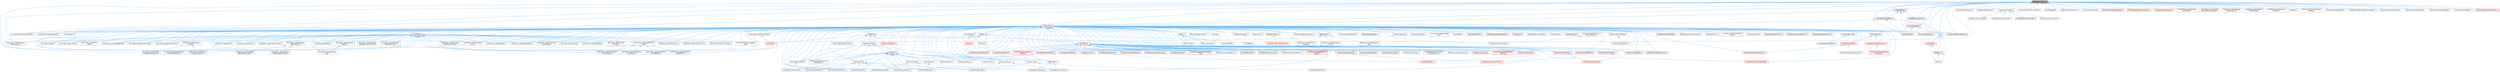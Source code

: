 digraph "IDelegateInstance.h"
{
 // INTERACTIVE_SVG=YES
 // LATEX_PDF_SIZE
  bgcolor="transparent";
  edge [fontname=Helvetica,fontsize=10,labelfontname=Helvetica,labelfontsize=10];
  node [fontname=Helvetica,fontsize=10,shape=box,height=0.2,width=0.4];
  Node1 [id="Node000001",label="IDelegateInstance.h",height=0.2,width=0.4,color="gray40", fillcolor="grey60", style="filled", fontcolor="black",tooltip=" "];
  Node1 -> Node2 [id="edge1_Node000001_Node000002",dir="back",color="steelblue1",style="solid",tooltip=" "];
  Node2 [id="Node000002",label="AbilityAsync_WaitGameplay\lEffectApplied.h",height=0.2,width=0.4,color="grey40", fillcolor="white", style="filled",URL="$dd/d1a/AbilityAsync__WaitGameplayEffectApplied_8h.html",tooltip=" "];
  Node1 -> Node3 [id="edge2_Node000001_Node000003",dir="back",color="steelblue1",style="solid",tooltip=" "];
  Node3 [id="Node000003",label="AbilityTask_ApplyRootMotion\lMoveToActorForce.h",height=0.2,width=0.4,color="grey40", fillcolor="white", style="filled",URL="$d5/de3/AbilityTask__ApplyRootMotionMoveToActorForce_8h.html",tooltip=" "];
  Node1 -> Node4 [id="edge3_Node000001_Node000004",dir="back",color="steelblue1",style="solid",tooltip=" "];
  Node4 [id="Node000004",label="AnimSequenceHelpers.h",height=0.2,width=0.4,color="grey40", fillcolor="white", style="filled",URL="$dd/d12/AnimSequenceHelpers_8h.html",tooltip=" "];
  Node1 -> Node5 [id="edge4_Node000001_Node000005",dir="back",color="steelblue1",style="solid",tooltip=" "];
  Node5 [id="Node000005",label="AnimationEditorViewportClient.h",height=0.2,width=0.4,color="grey40", fillcolor="white", style="filled",URL="$d1/d45/AnimationEditorViewportClient_8h.html",tooltip=" "];
  Node1 -> Node6 [id="edge5_Node000001_Node000006",dir="back",color="steelblue1",style="solid",tooltip=" "];
  Node6 [id="Node000006",label="AudioMeter.h",height=0.2,width=0.4,color="grey40", fillcolor="white", style="filled",URL="$de/db0/AudioMeter_8h.html",tooltip=" "];
  Node1 -> Node7 [id="edge6_Node000001_Node000007",dir="back",color="steelblue1",style="solid",tooltip=" "];
  Node7 [id="Node000007",label="BackgroundableTicker.h",height=0.2,width=0.4,color="grey40", fillcolor="white", style="filled",URL="$d6/d37/BackgroundableTicker_8h.html",tooltip=" "];
  Node1 -> Node8 [id="edge7_Node000001_Node000008",dir="back",color="steelblue1",style="solid",tooltip=" "];
  Node8 [id="Node000008",label="BlueprintNamespaceRegistry.h",height=0.2,width=0.4,color="grey40", fillcolor="white", style="filled",URL="$dc/dc7/BlueprintNamespaceRegistry_8h.html",tooltip=" "];
  Node1 -> Node9 [id="edge8_Node000001_Node000009",dir="back",color="steelblue1",style="solid",tooltip=" "];
  Node9 [id="Node000009",label="ChannelCurveModel.h",height=0.2,width=0.4,color="grey40", fillcolor="white", style="filled",URL="$de/dfa/ChannelCurveModel_8h.html",tooltip=" "];
  Node9 -> Node10 [id="edge9_Node000009_Node000010",dir="back",color="steelblue1",style="solid",tooltip=" "];
  Node10 [id="Node000010",label="BezierChannelCurveModel.h",height=0.2,width=0.4,color="red", fillcolor="#FFF0F0", style="filled",URL="$d3/d63/BezierChannelCurveModel_8h.html",tooltip=" "];
  Node9 -> Node14 [id="edge10_Node000009_Node000014",dir="back",color="steelblue1",style="solid",tooltip=" "];
  Node14 [id="Node000014",label="BoolChannelCurveModel.h",height=0.2,width=0.4,color="grey40", fillcolor="white", style="filled",URL="$d0/d51/BoolChannelCurveModel_8h.html",tooltip=" "];
  Node9 -> Node15 [id="edge11_Node000009_Node000015",dir="back",color="steelblue1",style="solid",tooltip=" "];
  Node15 [id="Node000015",label="ByteChannelCurveModel.h",height=0.2,width=0.4,color="grey40", fillcolor="white", style="filled",URL="$d8/d3d/ByteChannelCurveModel_8h.html",tooltip=" "];
  Node9 -> Node16 [id="edge12_Node000009_Node000016",dir="back",color="steelblue1",style="solid",tooltip=" "];
  Node16 [id="Node000016",label="IntegerChannelCurveModel.h",height=0.2,width=0.4,color="grey40", fillcolor="white", style="filled",URL="$df/d26/IntegerChannelCurveModel_8h.html",tooltip=" "];
  Node1 -> Node17 [id="edge13_Node000001_Node000017",dir="back",color="steelblue1",style="solid",tooltip=" "];
  Node17 [id="Node000017",label="ChartCreation.h",height=0.2,width=0.4,color="grey40", fillcolor="white", style="filled",URL="$de/d9d/ChartCreation_8h.html",tooltip=" "];
  Node1 -> Node18 [id="edge14_Node000001_Node000018",dir="back",color="steelblue1",style="solid",tooltip=" "];
  Node18 [id="Node000018",label="ConstraintChannelCurveModel.h",height=0.2,width=0.4,color="grey40", fillcolor="white", style="filled",URL="$d9/d5f/ConstraintChannelCurveModel_8h.html",tooltip=" "];
  Node1 -> Node19 [id="edge15_Node000001_Node000019",dir="back",color="steelblue1",style="solid",tooltip=" "];
  Node19 [id="Node000019",label="Core.h",height=0.2,width=0.4,color="grey40", fillcolor="white", style="filled",URL="$d6/dd7/Core_8h.html",tooltip=" "];
  Node19 -> Node20 [id="edge16_Node000019_Node000020",dir="back",color="steelblue1",style="solid",tooltip=" "];
  Node20 [id="Node000020",label="CoreUObject.h",height=0.2,width=0.4,color="red", fillcolor="#FFF0F0", style="filled",URL="$d0/ded/CoreUObject_8h.html",tooltip=" "];
  Node20 -> Node21 [id="edge17_Node000020_Node000021",dir="back",color="steelblue1",style="solid",tooltip=" "];
  Node21 [id="Node000021",label="Engine.h",height=0.2,width=0.4,color="grey40", fillcolor="white", style="filled",URL="$d1/d34/Public_2Engine_8h.html",tooltip=" "];
  Node20 -> Node23 [id="edge18_Node000020_Node000023",dir="back",color="steelblue1",style="solid",tooltip=" "];
  Node23 [id="Node000023",label="SlateBasics.h",height=0.2,width=0.4,color="red", fillcolor="#FFF0F0", style="filled",URL="$da/d2f/SlateBasics_8h.html",tooltip=" "];
  Node23 -> Node21 [id="edge19_Node000023_Node000021",dir="back",color="steelblue1",style="solid",tooltip=" "];
  Node19 -> Node21 [id="edge20_Node000019_Node000021",dir="back",color="steelblue1",style="solid",tooltip=" "];
  Node19 -> Node23 [id="edge21_Node000019_Node000023",dir="back",color="steelblue1",style="solid",tooltip=" "];
  Node1 -> Node28 [id="edge22_Node000001_Node000028",dir="back",color="steelblue1",style="solid",tooltip=" "];
  Node28 [id="Node000028",label="CoreMinimal.h",height=0.2,width=0.4,color="red", fillcolor="#FFF0F0", style="filled",URL="$d7/d67/CoreMinimal_8h.html",tooltip=" "];
  Node28 -> Node29 [id="edge23_Node000028_Node000029",dir="back",color="steelblue1",style="solid",tooltip=" "];
  Node29 [id="Node000029",label="AIAsyncTaskBlueprintProxy.h",height=0.2,width=0.4,color="grey40", fillcolor="white", style="filled",URL="$db/d07/AIAsyncTaskBlueprintProxy_8h.html",tooltip=" "];
  Node28 -> Node30 [id="edge24_Node000028_Node000030",dir="back",color="steelblue1",style="solid",tooltip=" "];
  Node30 [id="Node000030",label="AIBlueprintHelperLibrary.h",height=0.2,width=0.4,color="grey40", fillcolor="white", style="filled",URL="$dc/d00/AIBlueprintHelperLibrary_8h.html",tooltip=" "];
  Node28 -> Node31 [id="edge25_Node000028_Node000031",dir="back",color="steelblue1",style="solid",tooltip=" "];
  Node31 [id="Node000031",label="AIConfig.h",height=0.2,width=0.4,color="grey40", fillcolor="white", style="filled",URL="$da/da3/AIConfig_8h.html",tooltip=" "];
  Node28 -> Node32 [id="edge26_Node000028_Node000032",dir="back",color="steelblue1",style="solid",tooltip=" "];
  Node32 [id="Node000032",label="AIController.h",height=0.2,width=0.4,color="red", fillcolor="#FFF0F0", style="filled",URL="$d7/dd8/AIController_8h.html",tooltip=" "];
  Node28 -> Node35 [id="edge27_Node000028_Node000035",dir="back",color="steelblue1",style="solid",tooltip=" "];
  Node35 [id="Node000035",label="AIDataProvider.h",height=0.2,width=0.4,color="red", fillcolor="#FFF0F0", style="filled",URL="$dd/d5b/AIDataProvider_8h.html",tooltip=" "];
  Node35 -> Node36 [id="edge28_Node000035_Node000036",dir="back",color="steelblue1",style="solid",tooltip=" "];
  Node36 [id="Node000036",label="AIDataProvider_QueryParams.h",height=0.2,width=0.4,color="red", fillcolor="#FFF0F0", style="filled",URL="$d3/dd9/AIDataProvider__QueryParams_8h.html",tooltip=" "];
  Node28 -> Node36 [id="edge29_Node000028_Node000036",dir="back",color="steelblue1",style="solid",tooltip=" "];
  Node28 -> Node46 [id="edge30_Node000028_Node000046",dir="back",color="steelblue1",style="solid",tooltip=" "];
  Node46 [id="Node000046",label="AIHotSpotManager.h",height=0.2,width=0.4,color="grey40", fillcolor="white", style="filled",URL="$da/d1d/AIHotSpotManager_8h.html",tooltip=" "];
  Node28 -> Node47 [id="edge31_Node000028_Node000047",dir="back",color="steelblue1",style="solid",tooltip=" "];
  Node47 [id="Node000047",label="AIModule.h",height=0.2,width=0.4,color="grey40", fillcolor="white", style="filled",URL="$d9/df1/AIModule_8h.html",tooltip=" "];
  Node28 -> Node48 [id="edge32_Node000028_Node000048",dir="back",color="steelblue1",style="solid",tooltip=" "];
  Node48 [id="Node000048",label="AIPerceptionComponent.h",height=0.2,width=0.4,color="grey40", fillcolor="white", style="filled",URL="$d6/d0a/AIPerceptionComponent_8h.html",tooltip=" "];
  Node28 -> Node49 [id="edge33_Node000028_Node000049",dir="back",color="steelblue1",style="solid",tooltip=" "];
  Node49 [id="Node000049",label="AIPerceptionListenerInterface.h",height=0.2,width=0.4,color="grey40", fillcolor="white", style="filled",URL="$d4/dd7/AIPerceptionListenerInterface_8h.html",tooltip=" "];
  Node49 -> Node32 [id="edge34_Node000049_Node000032",dir="back",color="steelblue1",style="solid",tooltip=" "];
  Node28 -> Node50 [id="edge35_Node000028_Node000050",dir="back",color="steelblue1",style="solid",tooltip=" "];
  Node50 [id="Node000050",label="AIPerceptionStimuliSource\lComponent.h",height=0.2,width=0.4,color="grey40", fillcolor="white", style="filled",URL="$df/da3/AIPerceptionStimuliSourceComponent_8h.html",tooltip=" "];
  Node28 -> Node51 [id="edge36_Node000028_Node000051",dir="back",color="steelblue1",style="solid",tooltip=" "];
  Node51 [id="Node000051",label="AIPerceptionSystem.h",height=0.2,width=0.4,color="grey40", fillcolor="white", style="filled",URL="$d0/d08/AIPerceptionSystem_8h.html",tooltip=" "];
  Node51 -> Node48 [id="edge37_Node000051_Node000048",dir="back",color="steelblue1",style="solid",tooltip=" "];
  Node28 -> Node52 [id="edge38_Node000028_Node000052",dir="back",color="steelblue1",style="solid",tooltip=" "];
  Node52 [id="Node000052",label="AIPerceptionTypes.h",height=0.2,width=0.4,color="grey40", fillcolor="white", style="filled",URL="$de/d00/AIPerceptionTypes_8h.html",tooltip=" "];
  Node52 -> Node48 [id="edge39_Node000052_Node000048",dir="back",color="steelblue1",style="solid",tooltip=" "];
  Node52 -> Node51 [id="edge40_Node000052_Node000051",dir="back",color="steelblue1",style="solid",tooltip=" "];
  Node52 -> Node53 [id="edge41_Node000052_Node000053",dir="back",color="steelblue1",style="solid",tooltip=" "];
  Node53 [id="Node000053",label="AISense.h",height=0.2,width=0.4,color="red", fillcolor="#FFF0F0", style="filled",URL="$d3/dbd/AISense_8h.html",tooltip=" "];
  Node53 -> Node48 [id="edge42_Node000053_Node000048",dir="back",color="steelblue1",style="solid",tooltip=" "];
  Node53 -> Node50 [id="edge43_Node000053_Node000050",dir="back",color="steelblue1",style="solid",tooltip=" "];
  Node53 -> Node51 [id="edge44_Node000053_Node000051",dir="back",color="steelblue1",style="solid",tooltip=" "];
  Node53 -> Node54 [id="edge45_Node000053_Node000054",dir="back",color="steelblue1",style="solid",tooltip=" "];
  Node54 [id="Node000054",label="AISenseConfig.h",height=0.2,width=0.4,color="grey40", fillcolor="white", style="filled",URL="$d4/d73/AISenseConfig_8h.html",tooltip=" "];
  Node54 -> Node55 [id="edge46_Node000054_Node000055",dir="back",color="steelblue1",style="solid",tooltip=" "];
  Node55 [id="Node000055",label="AISenseConfig_Blueprint.h",height=0.2,width=0.4,color="grey40", fillcolor="white", style="filled",URL="$d7/ddf/AISenseConfig__Blueprint_8h.html",tooltip=" "];
  Node54 -> Node56 [id="edge47_Node000054_Node000056",dir="back",color="steelblue1",style="solid",tooltip=" "];
  Node56 [id="Node000056",label="AISenseConfig_Damage.h",height=0.2,width=0.4,color="grey40", fillcolor="white", style="filled",URL="$d4/d13/AISenseConfig__Damage_8h.html",tooltip=" "];
  Node54 -> Node57 [id="edge48_Node000054_Node000057",dir="back",color="steelblue1",style="solid",tooltip=" "];
  Node57 [id="Node000057",label="AISenseConfig_Hearing.h",height=0.2,width=0.4,color="grey40", fillcolor="white", style="filled",URL="$df/d81/AISenseConfig__Hearing_8h.html",tooltip=" "];
  Node54 -> Node58 [id="edge49_Node000054_Node000058",dir="back",color="steelblue1",style="solid",tooltip=" "];
  Node58 [id="Node000058",label="AISenseConfig_Prediction.h",height=0.2,width=0.4,color="grey40", fillcolor="white", style="filled",URL="$d2/d6e/AISenseConfig__Prediction_8h.html",tooltip=" "];
  Node54 -> Node59 [id="edge50_Node000054_Node000059",dir="back",color="steelblue1",style="solid",tooltip=" "];
  Node59 [id="Node000059",label="AISenseConfig_Sight.h",height=0.2,width=0.4,color="grey40", fillcolor="white", style="filled",URL="$d7/d17/AISenseConfig__Sight_8h.html",tooltip=" "];
  Node54 -> Node60 [id="edge51_Node000054_Node000060",dir="back",color="steelblue1",style="solid",tooltip=" "];
  Node60 [id="Node000060",label="AISenseConfig_Team.h",height=0.2,width=0.4,color="grey40", fillcolor="white", style="filled",URL="$dc/daf/AISenseConfig__Team_8h.html",tooltip=" "];
  Node54 -> Node61 [id="edge52_Node000054_Node000061",dir="back",color="steelblue1",style="solid",tooltip=" "];
  Node61 [id="Node000061",label="AISenseConfig_Touch.h",height=0.2,width=0.4,color="grey40", fillcolor="white", style="filled",URL="$df/d3a/AISenseConfig__Touch_8h.html",tooltip=" "];
  Node53 -> Node55 [id="edge53_Node000053_Node000055",dir="back",color="steelblue1",style="solid",tooltip=" "];
  Node53 -> Node56 [id="edge54_Node000053_Node000056",dir="back",color="steelblue1",style="solid",tooltip=" "];
  Node53 -> Node57 [id="edge55_Node000053_Node000057",dir="back",color="steelblue1",style="solid",tooltip=" "];
  Node53 -> Node58 [id="edge56_Node000053_Node000058",dir="back",color="steelblue1",style="solid",tooltip=" "];
  Node53 -> Node59 [id="edge57_Node000053_Node000059",dir="back",color="steelblue1",style="solid",tooltip=" "];
  Node53 -> Node60 [id="edge58_Node000053_Node000060",dir="back",color="steelblue1",style="solid",tooltip=" "];
  Node53 -> Node61 [id="edge59_Node000053_Node000061",dir="back",color="steelblue1",style="solid",tooltip=" "];
  Node53 -> Node62 [id="edge60_Node000053_Node000062",dir="back",color="steelblue1",style="solid",tooltip=" "];
  Node62 [id="Node000062",label="AISense_Blueprint.h",height=0.2,width=0.4,color="grey40", fillcolor="white", style="filled",URL="$d6/d30/AISense__Blueprint_8h.html",tooltip=" "];
  Node53 -> Node63 [id="edge61_Node000053_Node000063",dir="back",color="steelblue1",style="solid",tooltip=" "];
  Node63 [id="Node000063",label="AISense_Damage.h",height=0.2,width=0.4,color="grey40", fillcolor="white", style="filled",URL="$dd/d37/AISense__Damage_8h.html",tooltip=" "];
  Node63 -> Node56 [id="edge62_Node000063_Node000056",dir="back",color="steelblue1",style="solid",tooltip=" "];
  Node63 -> Node64 [id="edge63_Node000063_Node000064",dir="back",color="steelblue1",style="solid",tooltip=" "];
  Node64 [id="Node000064",label="AISenseEvent_Damage.h",height=0.2,width=0.4,color="grey40", fillcolor="white", style="filled",URL="$db/d23/AISenseEvent__Damage_8h.html",tooltip=" "];
  Node53 -> Node65 [id="edge64_Node000053_Node000065",dir="back",color="steelblue1",style="solid",tooltip=" "];
  Node65 [id="Node000065",label="AISense_Hearing.h",height=0.2,width=0.4,color="grey40", fillcolor="white", style="filled",URL="$dc/d03/AISense__Hearing_8h.html",tooltip=" "];
  Node65 -> Node57 [id="edge65_Node000065_Node000057",dir="back",color="steelblue1",style="solid",tooltip=" "];
  Node65 -> Node66 [id="edge66_Node000065_Node000066",dir="back",color="steelblue1",style="solid",tooltip=" "];
  Node66 [id="Node000066",label="AISenseEvent_Hearing.h",height=0.2,width=0.4,color="grey40", fillcolor="white", style="filled",URL="$df/d3a/AISenseEvent__Hearing_8h.html",tooltip=" "];
  Node53 -> Node67 [id="edge67_Node000053_Node000067",dir="back",color="steelblue1",style="solid",tooltip=" "];
  Node67 [id="Node000067",label="AISense_Prediction.h",height=0.2,width=0.4,color="grey40", fillcolor="white", style="filled",URL="$d4/de0/AISense__Prediction_8h.html",tooltip=" "];
  Node53 -> Node68 [id="edge68_Node000053_Node000068",dir="back",color="steelblue1",style="solid",tooltip=" "];
  Node68 [id="Node000068",label="AISense_Sight.h",height=0.2,width=0.4,color="grey40", fillcolor="white", style="filled",URL="$d7/d6f/AISense__Sight_8h.html",tooltip=" "];
  Node68 -> Node59 [id="edge69_Node000068_Node000059",dir="back",color="steelblue1",style="solid",tooltip=" "];
  Node68 -> Node69 [id="edge70_Node000068_Node000069",dir="back",color="steelblue1",style="solid",tooltip=" "];
  Node69 [id="Node000069",label="AISightTargetInterface.h",height=0.2,width=0.4,color="grey40", fillcolor="white", style="filled",URL="$d0/dd7/AISightTargetInterface_8h.html",tooltip=" "];
  Node53 -> Node70 [id="edge71_Node000053_Node000070",dir="back",color="steelblue1",style="solid",tooltip=" "];
  Node70 [id="Node000070",label="AISense_Team.h",height=0.2,width=0.4,color="grey40", fillcolor="white", style="filled",URL="$d7/d7a/AISense__Team_8h.html",tooltip=" "];
  Node70 -> Node60 [id="edge72_Node000070_Node000060",dir="back",color="steelblue1",style="solid",tooltip=" "];
  Node53 -> Node71 [id="edge73_Node000053_Node000071",dir="back",color="steelblue1",style="solid",tooltip=" "];
  Node71 [id="Node000071",label="AISense_Touch.h",height=0.2,width=0.4,color="grey40", fillcolor="white", style="filled",URL="$d6/db4/AISense__Touch_8h.html",tooltip=" "];
  Node52 -> Node54 [id="edge74_Node000052_Node000054",dir="back",color="steelblue1",style="solid",tooltip=" "];
  Node52 -> Node57 [id="edge75_Node000052_Node000057",dir="back",color="steelblue1",style="solid",tooltip=" "];
  Node52 -> Node59 [id="edge76_Node000052_Node000059",dir="back",color="steelblue1",style="solid",tooltip=" "];
  Node52 -> Node72 [id="edge77_Node000052_Node000072",dir="back",color="steelblue1",style="solid",tooltip=" "];
  Node72 [id="Node000072",label="AISenseEvent.h",height=0.2,width=0.4,color="grey40", fillcolor="white", style="filled",URL="$de/d44/AISenseEvent_8h.html",tooltip=" "];
  Node72 -> Node64 [id="edge78_Node000072_Node000064",dir="back",color="steelblue1",style="solid",tooltip=" "];
  Node72 -> Node66 [id="edge79_Node000072_Node000066",dir="back",color="steelblue1",style="solid",tooltip=" "];
  Node28 -> Node73 [id="edge80_Node000028_Node000073",dir="back",color="steelblue1",style="solid",tooltip=" "];
  Node73 [id="Node000073",label="AIResourceInterface.h",height=0.2,width=0.4,color="red", fillcolor="#FFF0F0", style="filled",URL="$dd/d0d/AIResourceInterface_8h.html",tooltip=" "];
  Node28 -> Node130 [id="edge81_Node000028_Node000130",dir="back",color="steelblue1",style="solid",tooltip=" "];
  Node130 [id="Node000130",label="AIResources.h",height=0.2,width=0.4,color="grey40", fillcolor="white", style="filled",URL="$d9/db0/AIResources_8h.html",tooltip=" "];
  Node28 -> Node53 [id="edge82_Node000028_Node000053",dir="back",color="steelblue1",style="solid",tooltip=" "];
  Node28 -> Node54 [id="edge83_Node000028_Node000054",dir="back",color="steelblue1",style="solid",tooltip=" "];
  Node28 -> Node55 [id="edge84_Node000028_Node000055",dir="back",color="steelblue1",style="solid",tooltip=" "];
  Node28 -> Node56 [id="edge85_Node000028_Node000056",dir="back",color="steelblue1",style="solid",tooltip=" "];
  Node28 -> Node57 [id="edge86_Node000028_Node000057",dir="back",color="steelblue1",style="solid",tooltip=" "];
  Node28 -> Node58 [id="edge87_Node000028_Node000058",dir="back",color="steelblue1",style="solid",tooltip=" "];
  Node28 -> Node59 [id="edge88_Node000028_Node000059",dir="back",color="steelblue1",style="solid",tooltip=" "];
  Node28 -> Node60 [id="edge89_Node000028_Node000060",dir="back",color="steelblue1",style="solid",tooltip=" "];
  Node28 -> Node61 [id="edge90_Node000028_Node000061",dir="back",color="steelblue1",style="solid",tooltip=" "];
  Node28 -> Node72 [id="edge91_Node000028_Node000072",dir="back",color="steelblue1",style="solid",tooltip=" "];
  Node28 -> Node64 [id="edge92_Node000028_Node000064",dir="back",color="steelblue1",style="solid",tooltip=" "];
  Node28 -> Node66 [id="edge93_Node000028_Node000066",dir="back",color="steelblue1",style="solid",tooltip=" "];
  Node28 -> Node62 [id="edge94_Node000028_Node000062",dir="back",color="steelblue1",style="solid",tooltip=" "];
  Node28 -> Node63 [id="edge95_Node000028_Node000063",dir="back",color="steelblue1",style="solid",tooltip=" "];
  Node28 -> Node65 [id="edge96_Node000028_Node000065",dir="back",color="steelblue1",style="solid",tooltip=" "];
  Node28 -> Node67 [id="edge97_Node000028_Node000067",dir="back",color="steelblue1",style="solid",tooltip=" "];
  Node28 -> Node68 [id="edge98_Node000028_Node000068",dir="back",color="steelblue1",style="solid",tooltip=" "];
  Node28 -> Node70 [id="edge99_Node000028_Node000070",dir="back",color="steelblue1",style="solid",tooltip=" "];
  Node28 -> Node71 [id="edge100_Node000028_Node000071",dir="back",color="steelblue1",style="solid",tooltip=" "];
  Node28 -> Node69 [id="edge101_Node000028_Node000069",dir="back",color="steelblue1",style="solid",tooltip=" "];
  Node28 -> Node131 [id="edge102_Node000028_Node000131",dir="back",color="steelblue1",style="solid",tooltip=" "];
  Node131 [id="Node000131",label="AISystem.h",height=0.2,width=0.4,color="red", fillcolor="#FFF0F0", style="filled",URL="$d0/d71/AISystem_8h.html",tooltip=" "];
  Node28 -> Node136 [id="edge103_Node000028_Node000136",dir="back",color="steelblue1",style="solid",tooltip=" "];
  Node136 [id="Node000136",label="AISystemBase.h",height=0.2,width=0.4,color="grey40", fillcolor="white", style="filled",URL="$d5/d44/AISystemBase_8h.html",tooltip=" "];
  Node136 -> Node47 [id="edge104_Node000136_Node000047",dir="back",color="steelblue1",style="solid",tooltip=" "];
  Node136 -> Node131 [id="edge105_Node000136_Node000131",dir="back",color="steelblue1",style="solid",tooltip=" "];
  Node28 -> Node137 [id="edge106_Node000028_Node000137",dir="back",color="steelblue1",style="solid",tooltip=" "];
  Node137 [id="Node000137",label="AITask.h",height=0.2,width=0.4,color="red", fillcolor="#FFF0F0", style="filled",URL="$d6/de2/AITask_8h.html",tooltip=" "];
  Node137 -> Node138 [id="edge107_Node000137_Node000138",dir="back",color="steelblue1",style="solid",tooltip=" "];
  Node138 [id="Node000138",label="AITask_LockLogic.h",height=0.2,width=0.4,color="grey40", fillcolor="white", style="filled",URL="$d8/d28/AITask__LockLogic_8h.html",tooltip=" "];
  Node137 -> Node127 [id="edge108_Node000137_Node000127",dir="back",color="steelblue1",style="solid",tooltip=" "];
  Node127 [id="Node000127",label="AITask_MoveTo.h",height=0.2,width=0.4,color="grey40", fillcolor="white", style="filled",URL="$d4/dc4/AITask__MoveTo_8h.html",tooltip=" "];
  Node137 -> Node139 [id="edge109_Node000137_Node000139",dir="back",color="steelblue1",style="solid",tooltip=" "];
  Node139 [id="Node000139",label="AITask_RunEQS.h",height=0.2,width=0.4,color="grey40", fillcolor="white", style="filled",URL="$d9/d9f/AITask__RunEQS_8h.html",tooltip=" "];
  Node28 -> Node138 [id="edge110_Node000028_Node000138",dir="back",color="steelblue1",style="solid",tooltip=" "];
  Node28 -> Node127 [id="edge111_Node000028_Node000127",dir="back",color="steelblue1",style="solid",tooltip=" "];
  Node28 -> Node139 [id="edge112_Node000028_Node000139",dir="back",color="steelblue1",style="solid",tooltip=" "];
  Node28 -> Node140 [id="edge113_Node000028_Node000140",dir="back",color="steelblue1",style="solid",tooltip=" "];
  Node140 [id="Node000140",label="AITypes.h",height=0.2,width=0.4,color="red", fillcolor="#FFF0F0", style="filled",URL="$dd/d64/AITypes_8h.html",tooltip=" "];
  Node140 -> Node29 [id="edge114_Node000140_Node000029",dir="back",color="steelblue1",style="solid",tooltip=" "];
  Node140 -> Node32 [id="edge115_Node000140_Node000032",dir="back",color="steelblue1",style="solid",tooltip=" "];
  Node140 -> Node52 [id="edge116_Node000140_Node000052",dir="back",color="steelblue1",style="solid",tooltip=" "];
  Node140 -> Node73 [id="edge117_Node000140_Node000073",dir="back",color="steelblue1",style="solid",tooltip=" "];
  Node140 -> Node127 [id="edge118_Node000140_Node000127",dir="back",color="steelblue1",style="solid",tooltip=" "];
  Node28 -> Node145 [id="edge119_Node000028_Node000145",dir="back",color="steelblue1",style="solid",tooltip=" "];
  Node145 [id="Node000145",label="AbilityAsync.h",height=0.2,width=0.4,color="red", fillcolor="#FFF0F0", style="filled",URL="$d8/dce/AbilityAsync_8h.html",tooltip=" "];
  Node145 -> Node146 [id="edge120_Node000145_Node000146",dir="back",color="steelblue1",style="solid",tooltip=" "];
  Node146 [id="Node000146",label="AbilityAsync_WaitAttribute\lChanged.h",height=0.2,width=0.4,color="grey40", fillcolor="white", style="filled",URL="$d8/d81/AbilityAsync__WaitAttributeChanged_8h.html",tooltip=" "];
  Node145 -> Node2 [id="edge121_Node000145_Node000002",dir="back",color="steelblue1",style="solid",tooltip=" "];
  Node145 -> Node147 [id="edge122_Node000145_Node000147",dir="back",color="steelblue1",style="solid",tooltip=" "];
  Node147 [id="Node000147",label="AbilityAsync_WaitGameplay\lEvent.h",height=0.2,width=0.4,color="grey40", fillcolor="white", style="filled",URL="$d4/d2d/AbilityAsync__WaitGameplayEvent_8h.html",tooltip=" "];
  Node145 -> Node148 [id="edge123_Node000145_Node000148",dir="back",color="steelblue1",style="solid",tooltip=" "];
  Node148 [id="Node000148",label="AbilityAsync_WaitGameplay\lTag.h",height=0.2,width=0.4,color="grey40", fillcolor="white", style="filled",URL="$d8/dc5/AbilityAsync__WaitGameplayTag_8h.html",tooltip=" "];
  Node28 -> Node146 [id="edge124_Node000028_Node000146",dir="back",color="steelblue1",style="solid",tooltip=" "];
  Node28 -> Node2 [id="edge125_Node000028_Node000002",dir="back",color="steelblue1",style="solid",tooltip=" "];
  Node28 -> Node147 [id="edge126_Node000028_Node000147",dir="back",color="steelblue1",style="solid",tooltip=" "];
  Node28 -> Node148 [id="edge127_Node000028_Node000148",dir="back",color="steelblue1",style="solid",tooltip=" "];
  Node28 -> Node151 [id="edge128_Node000028_Node000151",dir="back",color="steelblue1",style="solid",tooltip=" "];
  Node151 [id="Node000151",label="AbilitySystemBlueprintLibrary.h",height=0.2,width=0.4,color="grey40", fillcolor="white", style="filled",URL="$d5/dd6/AbilitySystemBlueprintLibrary_8h.html",tooltip=" "];
  Node28 -> Node152 [id="edge129_Node000028_Node000152",dir="back",color="steelblue1",style="solid",tooltip=" "];
  Node152 [id="Node000152",label="AbilitySystemComponent.h",height=0.2,width=0.4,color="grey40", fillcolor="white", style="filled",URL="$d0/da3/AbilitySystemComponent_8h.html",tooltip=" "];
  Node28 -> Node153 [id="edge130_Node000028_Node000153",dir="back",color="steelblue1",style="solid",tooltip=" "];
  Node153 [id="Node000153",label="AbilitySystemDebugHUD.h",height=0.2,width=0.4,color="grey40", fillcolor="white", style="filled",URL="$dc/d84/AbilitySystemDebugHUD_8h.html",tooltip=" "];
  Node28 -> Node154 [id="edge131_Node000028_Node000154",dir="back",color="steelblue1",style="solid",tooltip=" "];
  Node154 [id="Node000154",label="AbilitySystemGlobals.h",height=0.2,width=0.4,color="red", fillcolor="#FFF0F0", style="filled",URL="$dc/d82/AbilitySystemGlobals_8h.html",tooltip=" "];
  Node28 -> Node156 [id="edge132_Node000028_Node000156",dir="back",color="steelblue1",style="solid",tooltip=" "];
  Node156 [id="Node000156",label="AbilitySystemInterface.h",height=0.2,width=0.4,color="grey40", fillcolor="white", style="filled",URL="$d8/d76/AbilitySystemInterface_8h.html",tooltip=" "];
  Node156 -> Node157 [id="edge133_Node000156_Node000157",dir="back",color="steelblue1",style="solid",tooltip=" "];
  Node157 [id="Node000157",label="AbilitySystemTestPawn.h",height=0.2,width=0.4,color="grey40", fillcolor="white", style="filled",URL="$d9/d5f/AbilitySystemTestPawn_8h.html",tooltip=" "];
  Node28 -> Node158 [id="edge134_Node000028_Node000158",dir="back",color="steelblue1",style="solid",tooltip=" "];
  Node158 [id="Node000158",label="AbilitySystemLog.h",height=0.2,width=0.4,color="grey40", fillcolor="white", style="filled",URL="$d9/d0f/AbilitySystemLog_8h.html",tooltip=" "];
  Node28 -> Node159 [id="edge135_Node000028_Node000159",dir="back",color="steelblue1",style="solid",tooltip=" "];
  Node159 [id="Node000159",label="AbilitySystemReplication\lProxyInterface.h",height=0.2,width=0.4,color="grey40", fillcolor="white", style="filled",URL="$d9/d17/AbilitySystemReplicationProxyInterface_8h.html",tooltip=" "];
  Node159 -> Node152 [id="edge136_Node000159_Node000152",dir="back",color="steelblue1",style="solid",tooltip=" "];
  Node28 -> Node160 [id="edge137_Node000028_Node000160",dir="back",color="steelblue1",style="solid",tooltip=" "];
  Node160 [id="Node000160",label="AbilitySystemStats.h",height=0.2,width=0.4,color="grey40", fillcolor="white", style="filled",URL="$d2/d42/AbilitySystemStats_8h.html",tooltip=" "];
  Node28 -> Node161 [id="edge138_Node000028_Node000161",dir="back",color="steelblue1",style="solid",tooltip=" "];
  Node161 [id="Node000161",label="AbilitySystemTestAttribute\lSet.h",height=0.2,width=0.4,color="grey40", fillcolor="white", style="filled",URL="$df/d1f/AbilitySystemTestAttributeSet_8h.html",tooltip=" "];
  Node28 -> Node157 [id="edge139_Node000028_Node000157",dir="back",color="steelblue1",style="solid",tooltip=" "];
  Node28 -> Node162 [id="edge140_Node000028_Node000162",dir="back",color="steelblue1",style="solid",tooltip=" "];
  Node162 [id="Node000162",label="AbilityTask.h",height=0.2,width=0.4,color="red", fillcolor="#FFF0F0", style="filled",URL="$d2/d8e/AbilityTask_8h.html",tooltip=" "];
  Node162 -> Node163 [id="edge141_Node000162_Node000163",dir="back",color="steelblue1",style="solid",tooltip=" "];
  Node163 [id="Node000163",label="AbilityTask_ApplyRootMotion\lConstantForce.h",height=0.2,width=0.4,color="grey40", fillcolor="white", style="filled",URL="$d0/de8/AbilityTask__ApplyRootMotionConstantForce_8h.html",tooltip=" "];
  Node162 -> Node164 [id="edge142_Node000162_Node000164",dir="back",color="steelblue1",style="solid",tooltip=" "];
  Node164 [id="Node000164",label="AbilityTask_ApplyRootMotion\lJumpForce.h",height=0.2,width=0.4,color="grey40", fillcolor="white", style="filled",URL="$d7/db6/AbilityTask__ApplyRootMotionJumpForce_8h.html",tooltip=" "];
  Node162 -> Node3 [id="edge143_Node000162_Node000003",dir="back",color="steelblue1",style="solid",tooltip=" "];
  Node162 -> Node165 [id="edge144_Node000162_Node000165",dir="back",color="steelblue1",style="solid",tooltip=" "];
  Node165 [id="Node000165",label="AbilityTask_ApplyRootMotion\lMoveToForce.h",height=0.2,width=0.4,color="grey40", fillcolor="white", style="filled",URL="$d3/dc3/AbilityTask__ApplyRootMotionMoveToForce_8h.html",tooltip=" "];
  Node162 -> Node166 [id="edge145_Node000162_Node000166",dir="back",color="steelblue1",style="solid",tooltip=" "];
  Node166 [id="Node000166",label="AbilityTask_ApplyRootMotion\lRadialForce.h",height=0.2,width=0.4,color="grey40", fillcolor="white", style="filled",URL="$da/d06/AbilityTask__ApplyRootMotionRadialForce_8h.html",tooltip=" "];
  Node162 -> Node167 [id="edge146_Node000162_Node000167",dir="back",color="steelblue1",style="solid",tooltip=" "];
  Node167 [id="Node000167",label="AbilityTask_ApplyRootMotion\l_Base.h",height=0.2,width=0.4,color="grey40", fillcolor="white", style="filled",URL="$d8/d7d/AbilityTask__ApplyRootMotion__Base_8h.html",tooltip=" "];
  Node167 -> Node163 [id="edge147_Node000167_Node000163",dir="back",color="steelblue1",style="solid",tooltip=" "];
  Node167 -> Node164 [id="edge148_Node000167_Node000164",dir="back",color="steelblue1",style="solid",tooltip=" "];
  Node167 -> Node3 [id="edge149_Node000167_Node000003",dir="back",color="steelblue1",style="solid",tooltip=" "];
  Node167 -> Node165 [id="edge150_Node000167_Node000165",dir="back",color="steelblue1",style="solid",tooltip=" "];
  Node167 -> Node166 [id="edge151_Node000167_Node000166",dir="back",color="steelblue1",style="solid",tooltip=" "];
  Node162 -> Node168 [id="edge152_Node000162_Node000168",dir="back",color="steelblue1",style="solid",tooltip=" "];
  Node168 [id="Node000168",label="AbilityTask_MoveToLocation.h",height=0.2,width=0.4,color="grey40", fillcolor="white", style="filled",URL="$da/d8d/AbilityTask__MoveToLocation_8h.html",tooltip=" "];
  Node162 -> Node169 [id="edge153_Node000162_Node000169",dir="back",color="steelblue1",style="solid",tooltip=" "];
  Node169 [id="Node000169",label="AbilityTask_NetworkSyncPoint.h",height=0.2,width=0.4,color="grey40", fillcolor="white", style="filled",URL="$dc/d62/AbilityTask__NetworkSyncPoint_8h.html",tooltip=" "];
  Node162 -> Node170 [id="edge154_Node000162_Node000170",dir="back",color="steelblue1",style="solid",tooltip=" "];
  Node170 [id="Node000170",label="AbilityTask_PlayAnimAndWait.h",height=0.2,width=0.4,color="grey40", fillcolor="white", style="filled",URL="$d4/d50/AbilityTask__PlayAnimAndWait_8h.html",tooltip=" "];
  Node162 -> Node171 [id="edge155_Node000162_Node000171",dir="back",color="steelblue1",style="solid",tooltip=" "];
  Node171 [id="Node000171",label="AbilityTask_PlayMontageAnd\lWait.h",height=0.2,width=0.4,color="grey40", fillcolor="white", style="filled",URL="$de/d05/AbilityTask__PlayMontageAndWait_8h.html",tooltip=" "];
  Node162 -> Node172 [id="edge156_Node000162_Node000172",dir="back",color="steelblue1",style="solid",tooltip=" "];
  Node172 [id="Node000172",label="AbilityTask_Repeat.h",height=0.2,width=0.4,color="grey40", fillcolor="white", style="filled",URL="$da/d7d/AbilityTask__Repeat_8h.html",tooltip=" "];
  Node162 -> Node173 [id="edge157_Node000162_Node000173",dir="back",color="steelblue1",style="solid",tooltip=" "];
  Node173 [id="Node000173",label="AbilityTask_SpawnActor.h",height=0.2,width=0.4,color="grey40", fillcolor="white", style="filled",URL="$dc/d97/AbilityTask__SpawnActor_8h.html",tooltip=" "];
  Node162 -> Node174 [id="edge158_Node000162_Node000174",dir="back",color="steelblue1",style="solid",tooltip=" "];
  Node174 [id="Node000174",label="AbilityTask_StartAbility\lState.h",height=0.2,width=0.4,color="grey40", fillcolor="white", style="filled",URL="$db/d91/AbilityTask__StartAbilityState_8h.html",tooltip=" "];
  Node162 -> Node175 [id="edge159_Node000162_Node000175",dir="back",color="steelblue1",style="solid",tooltip=" "];
  Node175 [id="Node000175",label="AbilityTask_VisualizeTargeting.h",height=0.2,width=0.4,color="grey40", fillcolor="white", style="filled",URL="$df/dbd/AbilityTask__VisualizeTargeting_8h.html",tooltip=" "];
  Node162 -> Node176 [id="edge160_Node000162_Node000176",dir="back",color="steelblue1",style="solid",tooltip=" "];
  Node176 [id="Node000176",label="AbilityTask_WaitAbilityActivate.h",height=0.2,width=0.4,color="grey40", fillcolor="white", style="filled",URL="$db/da3/AbilityTask__WaitAbilityActivate_8h.html",tooltip=" "];
  Node162 -> Node177 [id="edge161_Node000162_Node000177",dir="back",color="steelblue1",style="solid",tooltip=" "];
  Node177 [id="Node000177",label="AbilityTask_WaitAbilityCommit.h",height=0.2,width=0.4,color="grey40", fillcolor="white", style="filled",URL="$de/de8/AbilityTask__WaitAbilityCommit_8h.html",tooltip=" "];
  Node162 -> Node178 [id="edge162_Node000162_Node000178",dir="back",color="steelblue1",style="solid",tooltip=" "];
  Node178 [id="Node000178",label="AbilityTask_WaitAttribute\lChange.h",height=0.2,width=0.4,color="grey40", fillcolor="white", style="filled",URL="$dd/d60/AbilityTask__WaitAttributeChange_8h.html",tooltip=" "];
  Node178 -> Node179 [id="edge163_Node000178_Node000179",dir="back",color="steelblue1",style="solid",tooltip=" "];
  Node179 [id="Node000179",label="AbilityTask_WaitAttribute\lChangeRatioThreshold.h",height=0.2,width=0.4,color="grey40", fillcolor="white", style="filled",URL="$de/d5e/AbilityTask__WaitAttributeChangeRatioThreshold_8h.html",tooltip=" "];
  Node178 -> Node180 [id="edge164_Node000178_Node000180",dir="back",color="steelblue1",style="solid",tooltip=" "];
  Node180 [id="Node000180",label="AbilityTask_WaitAttribute\lChangeThreshold.h",height=0.2,width=0.4,color="grey40", fillcolor="white", style="filled",URL="$db/d3e/AbilityTask__WaitAttributeChangeThreshold_8h.html",tooltip=" "];
  Node162 -> Node179 [id="edge165_Node000162_Node000179",dir="back",color="steelblue1",style="solid",tooltip=" "];
  Node162 -> Node180 [id="edge166_Node000162_Node000180",dir="back",color="steelblue1",style="solid",tooltip=" "];
  Node162 -> Node181 [id="edge167_Node000162_Node000181",dir="back",color="steelblue1",style="solid",tooltip=" "];
  Node181 [id="Node000181",label="AbilityTask_WaitCancel.h",height=0.2,width=0.4,color="grey40", fillcolor="white", style="filled",URL="$dc/d16/AbilityTask__WaitCancel_8h.html",tooltip=" "];
  Node162 -> Node182 [id="edge168_Node000162_Node000182",dir="back",color="steelblue1",style="solid",tooltip=" "];
  Node182 [id="Node000182",label="AbilityTask_WaitConfirm.h",height=0.2,width=0.4,color="grey40", fillcolor="white", style="filled",URL="$d3/d4f/AbilityTask__WaitConfirm_8h.html",tooltip=" "];
  Node162 -> Node183 [id="edge169_Node000162_Node000183",dir="back",color="steelblue1",style="solid",tooltip=" "];
  Node183 [id="Node000183",label="AbilityTask_WaitConfirmCancel.h",height=0.2,width=0.4,color="grey40", fillcolor="white", style="filled",URL="$de/d88/AbilityTask__WaitConfirmCancel_8h.html",tooltip=" "];
  Node162 -> Node184 [id="edge170_Node000162_Node000184",dir="back",color="steelblue1",style="solid",tooltip=" "];
  Node184 [id="Node000184",label="AbilityTask_WaitDelay.h",height=0.2,width=0.4,color="grey40", fillcolor="white", style="filled",URL="$dc/d63/AbilityTask__WaitDelay_8h.html",tooltip=" "];
  Node162 -> Node185 [id="edge171_Node000162_Node000185",dir="back",color="steelblue1",style="solid",tooltip=" "];
  Node185 [id="Node000185",label="AbilityTask_WaitGameplay\lEffectApplied.h",height=0.2,width=0.4,color="grey40", fillcolor="white", style="filled",URL="$d8/dfe/AbilityTask__WaitGameplayEffectApplied_8h.html",tooltip=" "];
  Node185 -> Node186 [id="edge172_Node000185_Node000186",dir="back",color="steelblue1",style="solid",tooltip=" "];
  Node186 [id="Node000186",label="AbilityTask_WaitGameplay\lEffectApplied_Self.h",height=0.2,width=0.4,color="grey40", fillcolor="white", style="filled",URL="$d0/d01/AbilityTask__WaitGameplayEffectApplied__Self_8h.html",tooltip=" "];
  Node185 -> Node187 [id="edge173_Node000185_Node000187",dir="back",color="steelblue1",style="solid",tooltip=" "];
  Node187 [id="Node000187",label="AbilityTask_WaitGameplay\lEffectApplied_Target.h",height=0.2,width=0.4,color="grey40", fillcolor="white", style="filled",URL="$db/dc4/AbilityTask__WaitGameplayEffectApplied__Target_8h.html",tooltip=" "];
  Node162 -> Node188 [id="edge174_Node000162_Node000188",dir="back",color="steelblue1",style="solid",tooltip=" "];
  Node188 [id="Node000188",label="AbilityTask_WaitGameplay\lEffectBlockedImmunity.h",height=0.2,width=0.4,color="grey40", fillcolor="white", style="filled",URL="$d4/d24/AbilityTask__WaitGameplayEffectBlockedImmunity_8h.html",tooltip=" "];
  Node162 -> Node189 [id="edge175_Node000162_Node000189",dir="back",color="steelblue1",style="solid",tooltip=" "];
  Node189 [id="Node000189",label="AbilityTask_WaitGameplay\lEffectRemoved.h",height=0.2,width=0.4,color="grey40", fillcolor="white", style="filled",URL="$d1/da9/AbilityTask__WaitGameplayEffectRemoved_8h.html",tooltip=" "];
  Node162 -> Node190 [id="edge176_Node000162_Node000190",dir="back",color="steelblue1",style="solid",tooltip=" "];
  Node190 [id="Node000190",label="AbilityTask_WaitGameplay\lEffectStackChange.h",height=0.2,width=0.4,color="grey40", fillcolor="white", style="filled",URL="$de/db3/AbilityTask__WaitGameplayEffectStackChange_8h.html",tooltip=" "];
  Node162 -> Node191 [id="edge177_Node000162_Node000191",dir="back",color="steelblue1",style="solid",tooltip=" "];
  Node191 [id="Node000191",label="AbilityTask_WaitGameplay\lEvent.h",height=0.2,width=0.4,color="grey40", fillcolor="white", style="filled",URL="$dc/db8/AbilityTask__WaitGameplayEvent_8h.html",tooltip=" "];
  Node162 -> Node192 [id="edge178_Node000162_Node000192",dir="back",color="steelblue1",style="solid",tooltip=" "];
  Node192 [id="Node000192",label="AbilityTask_WaitGameplay\lTagBase.h",height=0.2,width=0.4,color="grey40", fillcolor="white", style="filled",URL="$d8/dd0/AbilityTask__WaitGameplayTagBase_8h.html",tooltip=" "];
  Node192 -> Node193 [id="edge179_Node000192_Node000193",dir="back",color="steelblue1",style="solid",tooltip=" "];
  Node193 [id="Node000193",label="AbilityTask_WaitGameplay\lTag.h",height=0.2,width=0.4,color="grey40", fillcolor="white", style="filled",URL="$d3/d4f/AbilityTask__WaitGameplayTag_8h.html",tooltip=" "];
  Node162 -> Node196 [id="edge180_Node000162_Node000196",dir="back",color="steelblue1",style="solid",tooltip=" "];
  Node196 [id="Node000196",label="AbilityTask_WaitInputPress.h",height=0.2,width=0.4,color="grey40", fillcolor="white", style="filled",URL="$d6/d00/AbilityTask__WaitInputPress_8h.html",tooltip=" "];
  Node162 -> Node197 [id="edge181_Node000162_Node000197",dir="back",color="steelblue1",style="solid",tooltip=" "];
  Node197 [id="Node000197",label="AbilityTask_WaitInputRelease.h",height=0.2,width=0.4,color="grey40", fillcolor="white", style="filled",URL="$d1/d89/AbilityTask__WaitInputRelease_8h.html",tooltip=" "];
  Node162 -> Node198 [id="edge182_Node000162_Node000198",dir="back",color="steelblue1",style="solid",tooltip=" "];
  Node198 [id="Node000198",label="AbilityTask_WaitMovement\lModeChange.h",height=0.2,width=0.4,color="grey40", fillcolor="white", style="filled",URL="$d9/df7/AbilityTask__WaitMovementModeChange_8h.html",tooltip=" "];
  Node162 -> Node199 [id="edge183_Node000162_Node000199",dir="back",color="steelblue1",style="solid",tooltip=" "];
  Node199 [id="Node000199",label="AbilityTask_WaitOverlap.h",height=0.2,width=0.4,color="grey40", fillcolor="white", style="filled",URL="$d9/dab/AbilityTask__WaitOverlap_8h.html",tooltip=" "];
  Node162 -> Node200 [id="edge184_Node000162_Node000200",dir="back",color="steelblue1",style="solid",tooltip=" "];
  Node200 [id="Node000200",label="AbilityTask_WaitTargetData.h",height=0.2,width=0.4,color="grey40", fillcolor="white", style="filled",URL="$d2/d40/AbilityTask__WaitTargetData_8h.html",tooltip=" "];
  Node162 -> Node201 [id="edge185_Node000162_Node000201",dir="back",color="steelblue1",style="solid",tooltip=" "];
  Node201 [id="Node000201",label="AbilityTask_WaitVelocity\lChange.h",height=0.2,width=0.4,color="grey40", fillcolor="white", style="filled",URL="$da/d38/AbilityTask__WaitVelocityChange_8h.html",tooltip=" "];
  Node28 -> Node163 [id="edge186_Node000028_Node000163",dir="back",color="steelblue1",style="solid",tooltip=" "];
  Node28 -> Node164 [id="edge187_Node000028_Node000164",dir="back",color="steelblue1",style="solid",tooltip=" "];
  Node28 -> Node3 [id="edge188_Node000028_Node000003",dir="back",color="steelblue1",style="solid",tooltip=" "];
  Node28 -> Node165 [id="edge189_Node000028_Node000165",dir="back",color="steelblue1",style="solid",tooltip=" "];
  Node28 -> Node166 [id="edge190_Node000028_Node000166",dir="back",color="steelblue1",style="solid",tooltip=" "];
  Node28 -> Node167 [id="edge191_Node000028_Node000167",dir="back",color="steelblue1",style="solid",tooltip=" "];
  Node28 -> Node168 [id="edge192_Node000028_Node000168",dir="back",color="steelblue1",style="solid",tooltip=" "];
  Node28 -> Node169 [id="edge193_Node000028_Node000169",dir="back",color="steelblue1",style="solid",tooltip=" "];
  Node28 -> Node170 [id="edge194_Node000028_Node000170",dir="back",color="steelblue1",style="solid",tooltip=" "];
  Node28 -> Node171 [id="edge195_Node000028_Node000171",dir="back",color="steelblue1",style="solid",tooltip=" "];
  Node28 -> Node172 [id="edge196_Node000028_Node000172",dir="back",color="steelblue1",style="solid",tooltip=" "];
  Node28 -> Node173 [id="edge197_Node000028_Node000173",dir="back",color="steelblue1",style="solid",tooltip=" "];
  Node28 -> Node174 [id="edge198_Node000028_Node000174",dir="back",color="steelblue1",style="solid",tooltip=" "];
  Node28 -> Node175 [id="edge199_Node000028_Node000175",dir="back",color="steelblue1",style="solid",tooltip=" "];
  Node28 -> Node176 [id="edge200_Node000028_Node000176",dir="back",color="steelblue1",style="solid",tooltip=" "];
  Node28 -> Node177 [id="edge201_Node000028_Node000177",dir="back",color="steelblue1",style="solid",tooltip=" "];
  Node28 -> Node178 [id="edge202_Node000028_Node000178",dir="back",color="steelblue1",style="solid",tooltip=" "];
  Node28 -> Node179 [id="edge203_Node000028_Node000179",dir="back",color="steelblue1",style="solid",tooltip=" "];
  Node28 -> Node180 [id="edge204_Node000028_Node000180",dir="back",color="steelblue1",style="solid",tooltip=" "];
  Node28 -> Node181 [id="edge205_Node000028_Node000181",dir="back",color="steelblue1",style="solid",tooltip=" "];
  Node28 -> Node182 [id="edge206_Node000028_Node000182",dir="back",color="steelblue1",style="solid",tooltip=" "];
  Node28 -> Node183 [id="edge207_Node000028_Node000183",dir="back",color="steelblue1",style="solid",tooltip=" "];
  Node28 -> Node184 [id="edge208_Node000028_Node000184",dir="back",color="steelblue1",style="solid",tooltip=" "];
  Node28 -> Node185 [id="edge209_Node000028_Node000185",dir="back",color="steelblue1",style="solid",tooltip=" "];
  Node28 -> Node186 [id="edge210_Node000028_Node000186",dir="back",color="steelblue1",style="solid",tooltip=" "];
  Node28 -> Node187 [id="edge211_Node000028_Node000187",dir="back",color="steelblue1",style="solid",tooltip=" "];
  Node28 -> Node188 [id="edge212_Node000028_Node000188",dir="back",color="steelblue1",style="solid",tooltip=" "];
  Node28 -> Node189 [id="edge213_Node000028_Node000189",dir="back",color="steelblue1",style="solid",tooltip=" "];
  Node28 -> Node190 [id="edge214_Node000028_Node000190",dir="back",color="steelblue1",style="solid",tooltip=" "];
  Node28 -> Node191 [id="edge215_Node000028_Node000191",dir="back",color="steelblue1",style="solid",tooltip=" "];
  Node28 -> Node193 [id="edge216_Node000028_Node000193",dir="back",color="steelblue1",style="solid",tooltip=" "];
  Node28 -> Node192 [id="edge217_Node000028_Node000192",dir="back",color="steelblue1",style="solid",tooltip=" "];
  Node28 -> Node196 [id="edge218_Node000028_Node000196",dir="back",color="steelblue1",style="solid",tooltip=" "];
  Node28 -> Node197 [id="edge219_Node000028_Node000197",dir="back",color="steelblue1",style="solid",tooltip=" "];
  Node28 -> Node198 [id="edge220_Node000028_Node000198",dir="back",color="steelblue1",style="solid",tooltip=" "];
  Node28 -> Node199 [id="edge221_Node000028_Node000199",dir="back",color="steelblue1",style="solid",tooltip=" "];
  Node28 -> Node200 [id="edge222_Node000028_Node000200",dir="back",color="steelblue1",style="solid",tooltip=" "];
  Node28 -> Node201 [id="edge223_Node000028_Node000201",dir="back",color="steelblue1",style="solid",tooltip=" "];
  Node28 -> Node202 [id="edge224_Node000028_Node000202",dir="back",color="steelblue1",style="solid",tooltip=" "];
  Node202 [id="Node000202",label="AboutScreen.h",height=0.2,width=0.4,color="grey40", fillcolor="white", style="filled",URL="$d0/d33/AboutScreen_8h.html",tooltip=" "];
  Node28 -> Node203 [id="edge225_Node000028_Node000203",dir="back",color="steelblue1",style="solid",tooltip=" "];
  Node203 [id="Node000203",label="AcquiredResources.h",height=0.2,width=0.4,color="red", fillcolor="#FFF0F0", style="filled",URL="$d2/dbe/AcquiredResources_8h.html",tooltip=" "];
  Node28 -> Node205 [id="edge226_Node000028_Node000205",dir="back",color="steelblue1",style="solid",tooltip=" "];
  Node205 [id="Node000205",label="ActiveGameplayEffectIterator.h",height=0.2,width=0.4,color="red", fillcolor="#FFF0F0", style="filled",URL="$d5/d9f/ActiveGameplayEffectIterator_8h.html",tooltip=" "];
  Node28 -> Node227 [id="edge227_Node000028_Node000227",dir="back",color="steelblue1",style="solid",tooltip=" "];
  Node227 [id="Node000227",label="ActiveSound.h",height=0.2,width=0.4,color="red", fillcolor="#FFF0F0", style="filled",URL="$dc/d95/ActiveSound_8h.html",tooltip=" "];
  Node28 -> Node233 [id="edge228_Node000028_Node000233",dir="back",color="steelblue1",style="solid",tooltip=" "];
  Node233 [id="Node000233",label="ActiveStateMachineScope.h",height=0.2,width=0.4,color="grey40", fillcolor="white", style="filled",URL="$db/d6d/ActiveStateMachineScope_8h.html",tooltip=" "];
  Node28 -> Node234 [id="edge229_Node000028_Node000234",dir="back",color="steelblue1",style="solid",tooltip=" "];
  Node234 [id="Node000234",label="ActorChannel.h",height=0.2,width=0.4,color="grey40", fillcolor="white", style="filled",URL="$d5/de0/ActorChannel_8h.html",tooltip=" "];
  Node28 -> Node235 [id="edge230_Node000028_Node000235",dir="back",color="steelblue1",style="solid",tooltip=" "];
  Node235 [id="Node000235",label="ActorDataLayer.h",height=0.2,width=0.4,color="red", fillcolor="#FFF0F0", style="filled",URL="$d1/d31/ActorDataLayer_8h.html",tooltip=" "];
  Node28 -> Node253 [id="edge231_Node000028_Node000253",dir="back",color="steelblue1",style="solid",tooltip=" "];
  Node253 [id="Node000253",label="ActorDescContainer.h",height=0.2,width=0.4,color="red", fillcolor="#FFF0F0", style="filled",URL="$de/df0/ActorDescContainer_8h.html",tooltip=" "];
  Node253 -> Node254 [id="edge232_Node000253_Node000254",dir="back",color="steelblue1",style="solid",tooltip=" "];
  Node254 [id="Node000254",label="ActorDescContainerCollection.h",height=0.2,width=0.4,color="red", fillcolor="#FFF0F0", style="filled",URL="$dc/df2/ActorDescContainerCollection_8h.html",tooltip=" "];
  Node253 -> Node265 [id="edge233_Node000253_Node000265",dir="back",color="steelblue1",style="solid",tooltip=" "];
  Node265 [id="Node000265",label="ActorDescContainerSubsystem.h",height=0.2,width=0.4,color="grey40", fillcolor="white", style="filled",URL="$d1/d29/ActorDescContainerSubsystem_8h.html",tooltip=" "];
  Node28 -> Node254 [id="edge234_Node000028_Node000254",dir="back",color="steelblue1",style="solid",tooltip=" "];
  Node28 -> Node267 [id="edge235_Node000028_Node000267",dir="back",color="steelblue1",style="solid",tooltip=" "];
  Node267 [id="Node000267",label="ActorDescContainerInstance.h",height=0.2,width=0.4,color="red", fillcolor="#FFF0F0", style="filled",URL="$d0/dd1/ActorDescContainerInstance_8h.html",tooltip=" "];
  Node267 -> Node268 [id="edge236_Node000267_Node000268",dir="back",color="steelblue1",style="solid",tooltip=" "];
  Node268 [id="Node000268",label="ActorDescContainerInstance\lCollection.h",height=0.2,width=0.4,color="red", fillcolor="#FFF0F0", style="filled",URL="$df/d80/ActorDescContainerInstanceCollection_8h.html",tooltip=" "];
  Node28 -> Node268 [id="edge237_Node000028_Node000268",dir="back",color="steelblue1",style="solid",tooltip=" "];
  Node28 -> Node265 [id="edge238_Node000028_Node000265",dir="back",color="steelblue1",style="solid",tooltip=" "];
  Node28 -> Node272 [id="edge239_Node000028_Node000272",dir="back",color="steelblue1",style="solid",tooltip=" "];
  Node272 [id="Node000272",label="ActorDescList.h",height=0.2,width=0.4,color="red", fillcolor="#FFF0F0", style="filled",URL="$d7/da2/ActorDescList_8h.html",tooltip=" "];
  Node272 -> Node253 [id="edge240_Node000272_Node000253",dir="back",color="steelblue1",style="solid",tooltip=" "];
  Node272 -> Node267 [id="edge241_Node000272_Node000267",dir="back",color="steelblue1",style="solid",tooltip=" "];
  Node28 -> Node274 [id="edge242_Node000028_Node000274",dir="back",color="steelblue1",style="solid",tooltip=" "];
  Node274 [id="Node000274",label="ActorDragDropGraphEdOp.h",height=0.2,width=0.4,color="grey40", fillcolor="white", style="filled",URL="$d0/d9b/ActorDragDropGraphEdOp_8h.html",tooltip=" "];
  Node28 -> Node275 [id="edge243_Node000028_Node000275",dir="back",color="steelblue1",style="solid",tooltip=" "];
  Node275 [id="Node000275",label="ActorDragDropOp.h",height=0.2,width=0.4,color="grey40", fillcolor="white", style="filled",URL="$dd/d1a/ActorDragDropOp_8h.html",tooltip=" "];
  Node275 -> Node274 [id="edge244_Node000275_Node000274",dir="back",color="steelblue1",style="solid",tooltip=" "];
  Node28 -> Node276 [id="edge245_Node000028_Node000276",dir="back",color="steelblue1",style="solid",tooltip=" "];
  Node276 [id="Node000276",label="ActorEditorContextState.h",height=0.2,width=0.4,color="red", fillcolor="#FFF0F0", style="filled",URL="$d4/d47/ActorEditorContextState_8h.html",tooltip=" "];
  Node28 -> Node278 [id="edge246_Node000028_Node000278",dir="back",color="steelblue1",style="solid",tooltip=" "];
  Node278 [id="Node000278",label="ActorEditorContextSubsystem.h",height=0.2,width=0.4,color="grey40", fillcolor="white", style="filled",URL="$da/d7e/ActorEditorContextSubsystem_8h.html",tooltip=" "];
  Node28 -> Node279 [id="edge247_Node000028_Node000279",dir="back",color="steelblue1",style="solid",tooltip=" "];
  Node279 [id="Node000279",label="ActorEditorUtils.h",height=0.2,width=0.4,color="grey40", fillcolor="white", style="filled",URL="$de/dd6/ActorEditorUtils_8h.html",tooltip=" "];
  Node28 -> Node280 [id="edge248_Node000028_Node000280",dir="back",color="steelblue1",style="solid",tooltip=" "];
  Node280 [id="Node000280",label="ActorElementEditorCopyAnd\lPaste.h",height=0.2,width=0.4,color="grey40", fillcolor="white", style="filled",URL="$d8/dc2/ActorElementEditorCopyAndPaste_8h.html",tooltip=" "];
  Node28 -> Node281 [id="edge249_Node000028_Node000281",dir="back",color="steelblue1",style="solid",tooltip=" "];
  Node281 [id="Node000281",label="ActorExporterT3D.h",height=0.2,width=0.4,color="grey40", fillcolor="white", style="filled",URL="$d8/dbf/ActorExporterT3D_8h.html",tooltip=" "];
  Node28 -> Node282 [id="edge250_Node000028_Node000282",dir="back",color="steelblue1",style="solid",tooltip=" "];
  Node282 [id="Node000282",label="ActorFactory.h",height=0.2,width=0.4,color="red", fillcolor="#FFF0F0", style="filled",URL="$d7/dae/ActorFactory_8h.html",tooltip=" "];
  Node282 -> Node283 [id="edge251_Node000282_Node000283",dir="back",color="steelblue1",style="solid",tooltip=" "];
  Node283 [id="Node000283",label="ActorFactoryAmbientSound.h",height=0.2,width=0.4,color="red", fillcolor="#FFF0F0", style="filled",URL="$dc/d73/ActorFactoryAmbientSound_8h.html",tooltip=" "];
  Node282 -> Node284 [id="edge252_Node000282_Node000284",dir="back",color="steelblue1",style="solid",tooltip=" "];
  Node284 [id="Node000284",label="ActorFactoryBlueprint.h",height=0.2,width=0.4,color="red", fillcolor="#FFF0F0", style="filled",URL="$d8/df5/ActorFactoryBlueprint_8h.html",tooltip=" "];
  Node282 -> Node285 [id="edge253_Node000282_Node000285",dir="back",color="steelblue1",style="solid",tooltip=" "];
  Node285 [id="Node000285",label="ActorFactoryBoxReflection\lCapture.h",height=0.2,width=0.4,color="red", fillcolor="#FFF0F0", style="filled",URL="$dd/d97/ActorFactoryBoxReflectionCapture_8h.html",tooltip=" "];
  Node282 -> Node287 [id="edge254_Node000282_Node000287",dir="back",color="steelblue1",style="solid",tooltip=" "];
  Node287 [id="Node000287",label="ActorFactoryCameraActor.h",height=0.2,width=0.4,color="red", fillcolor="#FFF0F0", style="filled",URL="$df/db7/ActorFactoryCameraActor_8h.html",tooltip=" "];
  Node282 -> Node288 [id="edge255_Node000282_Node000288",dir="back",color="steelblue1",style="solid",tooltip=" "];
  Node288 [id="Node000288",label="ActorFactoryCharacter.h",height=0.2,width=0.4,color="red", fillcolor="#FFF0F0", style="filled",URL="$d9/db9/ActorFactoryCharacter_8h.html",tooltip=" "];
  Node282 -> Node289 [id="edge256_Node000282_Node000289",dir="back",color="steelblue1",style="solid",tooltip=" "];
  Node289 [id="Node000289",label="ActorFactoryClass.h",height=0.2,width=0.4,color="red", fillcolor="#FFF0F0", style="filled",URL="$d8/df5/ActorFactoryClass_8h.html",tooltip=" "];
  Node282 -> Node290 [id="edge257_Node000282_Node000290",dir="back",color="steelblue1",style="solid",tooltip=" "];
  Node290 [id="Node000290",label="ActorFactoryDeferredDecal.h",height=0.2,width=0.4,color="red", fillcolor="#FFF0F0", style="filled",URL="$d3/db3/ActorFactoryDeferredDecal_8h.html",tooltip=" "];
  Node282 -> Node291 [id="edge258_Node000282_Node000291",dir="back",color="steelblue1",style="solid",tooltip=" "];
  Node291 [id="Node000291",label="ActorFactoryDirectionalLight.h",height=0.2,width=0.4,color="red", fillcolor="#FFF0F0", style="filled",URL="$d3/d54/ActorFactoryDirectionalLight_8h.html",tooltip=" "];
  Node282 -> Node292 [id="edge259_Node000282_Node000292",dir="back",color="steelblue1",style="solid",tooltip=" "];
  Node292 [id="Node000292",label="ActorFactoryEmitter.h",height=0.2,width=0.4,color="red", fillcolor="#FFF0F0", style="filled",URL="$df/d95/ActorFactoryEmitter_8h.html",tooltip=" "];
  Node282 -> Node293 [id="edge260_Node000282_Node000293",dir="back",color="steelblue1",style="solid",tooltip=" "];
  Node293 [id="Node000293",label="ActorFactoryEmptyActor.h",height=0.2,width=0.4,color="red", fillcolor="#FFF0F0", style="filled",URL="$df/d92/ActorFactoryEmptyActor_8h.html",tooltip=" "];
  Node293 -> Node294 [id="edge261_Node000293_Node000294",dir="back",color="steelblue1",style="solid",tooltip=" "];
  Node294 [id="Node000294",label="ActorFactoryPawn.h",height=0.2,width=0.4,color="red", fillcolor="#FFF0F0", style="filled",URL="$d5/d05/ActorFactoryPawn_8h.html",tooltip=" "];
  Node282 -> Node295 [id="edge262_Node000282_Node000295",dir="back",color="steelblue1",style="solid",tooltip=" "];
  Node295 [id="Node000295",label="ActorFactoryExponentialHeight\lFog.h",height=0.2,width=0.4,color="red", fillcolor="#FFF0F0", style="filled",URL="$de/d15/ActorFactoryExponentialHeightFog_8h.html",tooltip=" "];
  Node282 -> Node296 [id="edge263_Node000282_Node000296",dir="back",color="steelblue1",style="solid",tooltip=" "];
  Node296 [id="Node000296",label="ActorFactoryLocalFogVolume.h",height=0.2,width=0.4,color="grey40", fillcolor="white", style="filled",URL="$dc/db2/ActorFactoryLocalFogVolume_8h.html",tooltip=" "];
  Node282 -> Node297 [id="edge264_Node000282_Node000297",dir="back",color="steelblue1",style="solid",tooltip=" "];
  Node297 [id="Node000297",label="ActorFactoryNote.h",height=0.2,width=0.4,color="red", fillcolor="#FFF0F0", style="filled",URL="$da/d8c/ActorFactoryNote_8h.html",tooltip=" "];
  Node282 -> Node298 [id="edge265_Node000282_Node000298",dir="back",color="steelblue1",style="solid",tooltip=" "];
  Node298 [id="Node000298",label="ActorFactoryPhysicsAsset.h",height=0.2,width=0.4,color="red", fillcolor="#FFF0F0", style="filled",URL="$d0/d58/ActorFactoryPhysicsAsset_8h.html",tooltip=" "];
  Node282 -> Node299 [id="edge266_Node000282_Node000299",dir="back",color="steelblue1",style="solid",tooltip=" "];
  Node299 [id="Node000299",label="ActorFactoryPlanarReflection.h",height=0.2,width=0.4,color="grey40", fillcolor="white", style="filled",URL="$d0/d1d/ActorFactoryPlanarReflection_8h.html",tooltip=" "];
  Node282 -> Node300 [id="edge267_Node000282_Node000300",dir="back",color="steelblue1",style="solid",tooltip=" "];
  Node300 [id="Node000300",label="ActorFactoryPlaneReflection\lCapture.h",height=0.2,width=0.4,color="red", fillcolor="#FFF0F0", style="filled",URL="$d8/dfd/ActorFactoryPlaneReflectionCapture_8h.html",tooltip=" "];
  Node282 -> Node301 [id="edge268_Node000282_Node000301",dir="back",color="steelblue1",style="solid",tooltip=" "];
  Node301 [id="Node000301",label="ActorFactoryPlayerStart.h",height=0.2,width=0.4,color="red", fillcolor="#FFF0F0", style="filled",URL="$d8/d7e/ActorFactoryPlayerStart_8h.html",tooltip=" "];
  Node282 -> Node302 [id="edge269_Node000282_Node000302",dir="back",color="steelblue1",style="solid",tooltip=" "];
  Node302 [id="Node000302",label="ActorFactoryPointLight.h",height=0.2,width=0.4,color="red", fillcolor="#FFF0F0", style="filled",URL="$d5/d37/ActorFactoryPointLight_8h.html",tooltip=" "];
  Node282 -> Node303 [id="edge270_Node000282_Node000303",dir="back",color="steelblue1",style="solid",tooltip=" "];
  Node303 [id="Node000303",label="ActorFactoryRectLight.h",height=0.2,width=0.4,color="grey40", fillcolor="white", style="filled",URL="$d1/d97/ActorFactoryRectLight_8h.html",tooltip=" "];
  Node282 -> Node304 [id="edge271_Node000282_Node000304",dir="back",color="steelblue1",style="solid",tooltip=" "];
  Node304 [id="Node000304",label="ActorFactoryRuntimeVirtual\lTextureVolume.h",height=0.2,width=0.4,color="grey40", fillcolor="white", style="filled",URL="$d6/dd7/ActorFactoryRuntimeVirtualTextureVolume_8h.html",tooltip=" "];
  Node282 -> Node305 [id="edge272_Node000282_Node000305",dir="back",color="steelblue1",style="solid",tooltip=" "];
  Node305 [id="Node000305",label="ActorFactorySkeletalMesh.h",height=0.2,width=0.4,color="red", fillcolor="#FFF0F0", style="filled",URL="$d7/dbb/ActorFactorySkeletalMesh_8h.html",tooltip=" "];
  Node305 -> Node306 [id="edge273_Node000305_Node000306",dir="back",color="steelblue1",style="solid",tooltip=" "];
  Node306 [id="Node000306",label="ActorFactoryAnimationAsset.h",height=0.2,width=0.4,color="red", fillcolor="#FFF0F0", style="filled",URL="$db/d5e/ActorFactoryAnimationAsset_8h.html",tooltip=" "];
  Node282 -> Node307 [id="edge274_Node000282_Node000307",dir="back",color="steelblue1",style="solid",tooltip=" "];
  Node307 [id="Node000307",label="ActorFactorySkyAtmosphere.h",height=0.2,width=0.4,color="grey40", fillcolor="white", style="filled",URL="$d2/d7c/ActorFactorySkyAtmosphere_8h.html",tooltip=" "];
  Node282 -> Node308 [id="edge275_Node000282_Node000308",dir="back",color="steelblue1",style="solid",tooltip=" "];
  Node308 [id="Node000308",label="ActorFactorySkyLight.h",height=0.2,width=0.4,color="red", fillcolor="#FFF0F0", style="filled",URL="$d2/d21/ActorFactorySkyLight_8h.html",tooltip=" "];
  Node282 -> Node309 [id="edge276_Node000282_Node000309",dir="back",color="steelblue1",style="solid",tooltip=" "];
  Node309 [id="Node000309",label="ActorFactorySphereReflection\lCapture.h",height=0.2,width=0.4,color="red", fillcolor="#FFF0F0", style="filled",URL="$de/db8/ActorFactorySphereReflectionCapture_8h.html",tooltip=" "];
  Node282 -> Node310 [id="edge277_Node000282_Node000310",dir="back",color="steelblue1",style="solid",tooltip=" "];
  Node310 [id="Node000310",label="ActorFactorySpotLight.h",height=0.2,width=0.4,color="red", fillcolor="#FFF0F0", style="filled",URL="$d6/d7f/ActorFactorySpotLight_8h.html",tooltip=" "];
  Node282 -> Node311 [id="edge278_Node000282_Node000311",dir="back",color="steelblue1",style="solid",tooltip=" "];
  Node311 [id="Node000311",label="ActorFactoryStaticMesh.h",height=0.2,width=0.4,color="red", fillcolor="#FFF0F0", style="filled",URL="$d2/dd1/ActorFactoryStaticMesh_8h.html",tooltip=" "];
  Node311 -> Node312 [id="edge279_Node000311_Node000312",dir="back",color="steelblue1",style="solid",tooltip=" "];
  Node312 [id="Node000312",label="ActorFactoryBasicShape.h",height=0.2,width=0.4,color="red", fillcolor="#FFF0F0", style="filled",URL="$d4/d0b/ActorFactoryBasicShape_8h.html",tooltip=" "];
  Node311 -> Node313 [id="edge280_Node000311_Node000313",dir="back",color="steelblue1",style="solid",tooltip=" "];
  Node313 [id="Node000313",label="ActorFactoryInteractiveFoliage.h",height=0.2,width=0.4,color="red", fillcolor="#FFF0F0", style="filled",URL="$db/df4/ActorFactoryInteractiveFoliage_8h.html",tooltip=" "];
  Node282 -> Node314 [id="edge281_Node000282_Node000314",dir="back",color="steelblue1",style="solid",tooltip=" "];
  Node314 [id="Node000314",label="ActorFactoryTargetPoint.h",height=0.2,width=0.4,color="red", fillcolor="#FFF0F0", style="filled",URL="$db/d69/ActorFactoryTargetPoint_8h.html",tooltip=" "];
  Node282 -> Node315 [id="edge282_Node000282_Node000315",dir="back",color="steelblue1",style="solid",tooltip=" "];
  Node315 [id="Node000315",label="ActorFactoryTextRender.h",height=0.2,width=0.4,color="red", fillcolor="#FFF0F0", style="filled",URL="$d8/d4c/ActorFactoryTextRender_8h.html",tooltip=" "];
  Node282 -> Node316 [id="edge283_Node000282_Node000316",dir="back",color="steelblue1",style="solid",tooltip=" "];
  Node316 [id="Node000316",label="ActorFactoryTriggerBox.h",height=0.2,width=0.4,color="red", fillcolor="#FFF0F0", style="filled",URL="$d9/dbe/ActorFactoryTriggerBox_8h.html",tooltip=" "];
  Node282 -> Node317 [id="edge284_Node000282_Node000317",dir="back",color="steelblue1",style="solid",tooltip=" "];
  Node317 [id="Node000317",label="ActorFactoryTriggerCapsule.h",height=0.2,width=0.4,color="red", fillcolor="#FFF0F0", style="filled",URL="$dd/d0f/ActorFactoryTriggerCapsule_8h.html",tooltip=" "];
  Node28 -> Node283 [id="edge285_Node000028_Node000283",dir="back",color="steelblue1",style="solid",tooltip=" "];
  Node28 -> Node306 [id="edge286_Node000028_Node000306",dir="back",color="steelblue1",style="solid",tooltip=" "];
  Node28 -> Node312 [id="edge287_Node000028_Node000312",dir="back",color="steelblue1",style="solid",tooltip=" "];
  Node28 -> Node284 [id="edge288_Node000028_Node000284",dir="back",color="steelblue1",style="solid",tooltip=" "];
  Node28 -> Node285 [id="edge289_Node000028_Node000285",dir="back",color="steelblue1",style="solid",tooltip=" "];
  Node28 -> Node321 [id="edge290_Node000028_Node000321",dir="back",color="steelblue1",style="solid",tooltip=" "];
  Node321 [id="Node000321",label="ActorFactoryBoxVolume.h",height=0.2,width=0.4,color="red", fillcolor="#FFF0F0", style="filled",URL="$d3/db0/ActorFactoryBoxVolume_8h.html",tooltip=" "];
  Node28 -> Node287 [id="edge291_Node000028_Node000287",dir="back",color="steelblue1",style="solid",tooltip=" "];
  Node28 -> Node288 [id="edge292_Node000028_Node000288",dir="back",color="steelblue1",style="solid",tooltip=" "];
  Node28 -> Node289 [id="edge293_Node000028_Node000289",dir="back",color="steelblue1",style="solid",tooltip=" "];
  Node28 -> Node322 [id="edge294_Node000028_Node000322",dir="back",color="steelblue1",style="solid",tooltip=" "];
  Node322 [id="Node000322",label="ActorFactoryCylinderVolume.h",height=0.2,width=0.4,color="red", fillcolor="#FFF0F0", style="filled",URL="$d9/da5/ActorFactoryCylinderVolume_8h.html",tooltip=" "];
  Node28 -> Node290 [id="edge295_Node000028_Node000290",dir="back",color="steelblue1",style="solid",tooltip=" "];
  Node28 -> Node291 [id="edge296_Node000028_Node000291",dir="back",color="steelblue1",style="solid",tooltip=" "];
  Node28 -> Node292 [id="edge297_Node000028_Node000292",dir="back",color="steelblue1",style="solid",tooltip=" "];
  Node28 -> Node293 [id="edge298_Node000028_Node000293",dir="back",color="steelblue1",style="solid",tooltip=" "];
  Node28 -> Node295 [id="edge299_Node000028_Node000295",dir="back",color="steelblue1",style="solid",tooltip=" "];
  Node28 -> Node313 [id="edge300_Node000028_Node000313",dir="back",color="steelblue1",style="solid",tooltip=" "];
  Node28 -> Node296 [id="edge301_Node000028_Node000296",dir="back",color="steelblue1",style="solid",tooltip=" "];
  Node28 -> Node297 [id="edge302_Node000028_Node000297",dir="back",color="steelblue1",style="solid",tooltip=" "];
  Node28 -> Node294 [id="edge303_Node000028_Node000294",dir="back",color="steelblue1",style="solid",tooltip=" "];
  Node28 -> Node298 [id="edge304_Node000028_Node000298",dir="back",color="steelblue1",style="solid",tooltip=" "];
  Node28 -> Node299 [id="edge305_Node000028_Node000299",dir="back",color="steelblue1",style="solid",tooltip=" "];
  Node28 -> Node300 [id="edge306_Node000028_Node000300",dir="back",color="steelblue1",style="solid",tooltip=" "];
  Node28 -> Node301 [id="edge307_Node000028_Node000301",dir="back",color="steelblue1",style="solid",tooltip=" "];
  Node28 -> Node302 [id="edge308_Node000028_Node000302",dir="back",color="steelblue1",style="solid",tooltip=" "];
  Node28 -> Node303 [id="edge309_Node000028_Node000303",dir="back",color="steelblue1",style="solid",tooltip=" "];
  Node28 -> Node304 [id="edge310_Node000028_Node000304",dir="back",color="steelblue1",style="solid",tooltip=" "];
  Node28 -> Node305 [id="edge311_Node000028_Node000305",dir="back",color="steelblue1",style="solid",tooltip=" "];
  Node28 -> Node307 [id="edge312_Node000028_Node000307",dir="back",color="steelblue1",style="solid",tooltip=" "];
  Node28 -> Node308 [id="edge313_Node000028_Node000308",dir="back",color="steelblue1",style="solid",tooltip=" "];
  Node28 -> Node309 [id="edge314_Node000028_Node000309",dir="back",color="steelblue1",style="solid",tooltip=" "];
  Node28 -> Node323 [id="edge315_Node000028_Node000323",dir="back",color="steelblue1",style="solid",tooltip=" "];
  Node323 [id="Node000323",label="ActorFactorySphereVolume.h",height=0.2,width=0.4,color="red", fillcolor="#FFF0F0", style="filled",URL="$d3/d12/ActorFactorySphereVolume_8h.html",tooltip=" "];
  Node28 -> Node310 [id="edge316_Node000028_Node000310",dir="back",color="steelblue1",style="solid",tooltip=" "];
  Node28 -> Node311 [id="edge317_Node000028_Node000311",dir="back",color="steelblue1",style="solid",tooltip=" "];
  Node28 -> Node314 [id="edge318_Node000028_Node000314",dir="back",color="steelblue1",style="solid",tooltip=" "];
  Node28 -> Node315 [id="edge319_Node000028_Node000315",dir="back",color="steelblue1",style="solid",tooltip=" "];
  Node28 -> Node316 [id="edge320_Node000028_Node000316",dir="back",color="steelblue1",style="solid",tooltip=" "];
  Node28 -> Node317 [id="edge321_Node000028_Node000317",dir="back",color="steelblue1",style="solid",tooltip=" "];
  Node28 -> Node5 [id="edge322_Node000028_Node000005",dir="back",color="steelblue1",style="solid",tooltip=" "];
  Node28 -> Node8 [id="edge323_Node000028_Node000008",dir="back",color="steelblue1",style="solid",tooltip=" "];
  Node28 -> Node17 [id="edge324_Node000028_Node000017",dir="back",color="steelblue1",style="solid",tooltip=" "];
  Node28 -> Node19 [id="edge325_Node000028_Node000019",dir="back",color="steelblue1",style="solid",tooltip=" "];
  Node28 -> Node3778 [id="edge326_Node000028_Node003778",dir="back",color="steelblue1",style="solid",tooltip=" "];
  Node3778 [id="Node003778",label="CoreSharedPCH.h",height=0.2,width=0.4,color="red", fillcolor="#FFF0F0", style="filled",URL="$d8/de5/CoreSharedPCH_8h.html",tooltip=" "];
  Node28 -> Node3956 [id="edge327_Node000028_Node003956",dir="back",color="steelblue1",style="solid",tooltip=" "];
  Node3956 [id="Node003956",label="GameViewportClient.h",height=0.2,width=0.4,color="red", fillcolor="#FFF0F0", style="filled",URL="$d2/db9/GameViewportClient_8h.html",tooltip=" "];
  Node28 -> Node2344 [id="edge328_Node000028_Node002344",dir="back",color="steelblue1",style="solid",tooltip=" "];
  Node2344 [id="Node002344",label="K2Node_GetClassDefaults.h",height=0.2,width=0.4,color="red", fillcolor="#FFF0F0", style="filled",URL="$d8/d5e/K2Node__GetClassDefaults_8h.html",tooltip=" "];
  Node28 -> Node3263 [id="edge329_Node000028_Node003263",dir="back",color="steelblue1",style="solid",tooltip=" "];
  Node3263 [id="Node003263",label="World.h",height=0.2,width=0.4,color="red", fillcolor="#FFF0F0", style="filled",URL="$dd/d5b/World_8h.html",tooltip=" "];
  Node3263 -> Node51 [id="edge330_Node003263_Node000051",dir="back",color="steelblue1",style="solid",tooltip=" "];
  Node3263 -> Node131 [id="edge331_Node003263_Node000131",dir="back",color="steelblue1",style="solid",tooltip=" "];
  Node3263 -> Node282 [id="edge332_Node003263_Node000282",dir="back",color="steelblue1",style="solid",tooltip=" "];
  Node3263 -> Node6 [id="edge333_Node003263_Node000006",dir="back",color="steelblue1",style="solid",tooltip=" "];
  Node1 -> Node3778 [id="edge334_Node000001_Node003778",dir="back",color="steelblue1",style="solid",tooltip=" "];
  Node1 -> Node7350 [id="edge335_Node000001_Node007350",dir="back",color="steelblue1",style="solid",tooltip=" "];
  Node7350 [id="Node007350",label="DelegateBase.h",height=0.2,width=0.4,color="red", fillcolor="#FFF0F0", style="filled",URL="$da/d67/DelegateBase_8h.html",tooltip=" "];
  Node7350 -> Node19 [id="edge336_Node007350_Node000019",dir="back",color="steelblue1",style="solid",tooltip=" "];
  Node7350 -> Node28 [id="edge337_Node007350_Node000028",dir="back",color="steelblue1",style="solid",tooltip=" "];
  Node7350 -> Node3778 [id="edge338_Node007350_Node003778",dir="back",color="steelblue1",style="solid",tooltip=" "];
  Node7350 -> Node7351 [id="edge339_Node007350_Node007351",dir="back",color="steelblue1",style="solid",tooltip=" "];
  Node7351 [id="Node007351",label="DelegateInstancesImpl.h",height=0.2,width=0.4,color="red", fillcolor="#FFF0F0", style="filled",URL="$d5/dc6/DelegateInstancesImpl_8h.html",tooltip=" "];
  Node7350 -> Node7982 [id="edge340_Node007350_Node007982",dir="back",color="steelblue1",style="solid",tooltip=" "];
  Node7982 [id="Node007982",label="MulticastDelegateBase.h",height=0.2,width=0.4,color="red", fillcolor="#FFF0F0", style="filled",URL="$db/d16/MulticastDelegateBase_8h.html",tooltip=" "];
  Node7982 -> Node19 [id="edge341_Node007982_Node000019",dir="back",color="steelblue1",style="solid",tooltip=" "];
  Node7982 -> Node28 [id="edge342_Node007982_Node000028",dir="back",color="steelblue1",style="solid",tooltip=" "];
  Node7982 -> Node3778 [id="edge343_Node007982_Node003778",dir="back",color="steelblue1",style="solid",tooltip=" "];
  Node1 -> Node7351 [id="edge344_Node000001_Node007351",dir="back",color="steelblue1",style="solid",tooltip=" "];
  Node1 -> Node7983 [id="edge345_Node000001_Node007983",dir="back",color="steelblue1",style="solid",tooltip=" "];
  Node7983 [id="Node007983",label="EpicRtcLogging.h",height=0.2,width=0.4,color="grey40", fillcolor="white", style="filled",URL="$de/d1f/EpicRtcLogging_8h.html",tooltip=" "];
  Node1 -> Node3956 [id="edge346_Node000001_Node003956",dir="back",color="steelblue1",style="solid",tooltip=" "];
  Node1 -> Node7471 [id="edge347_Node000001_Node007471",dir="back",color="steelblue1",style="solid",tooltip=" "];
  Node7471 [id="Node007471",label="IConsoleManager.h",height=0.2,width=0.4,color="red", fillcolor="#FFF0F0", style="filled",URL="$dd/d0d/IConsoleManager_8h.html",tooltip=" "];
  Node7471 -> Node19 [id="edge348_Node007471_Node000019",dir="back",color="steelblue1",style="solid",tooltip=" "];
  Node7471 -> Node3778 [id="edge349_Node007471_Node003778",dir="back",color="steelblue1",style="solid",tooltip=" "];
  Node1 -> Node7426 [id="edge350_Node000001_Node007426",dir="back",color="steelblue1",style="solid",tooltip=" "];
  Node7426 [id="Node007426",label="ISequencerCoreModule.h",height=0.2,width=0.4,color="grey40", fillcolor="white", style="filled",URL="$d8/dd3/ISequencerCoreModule_8h.html",tooltip=" "];
  Node1 -> Node2344 [id="edge351_Node000001_Node002344",dir="back",color="steelblue1",style="solid",tooltip=" "];
  Node1 -> Node6621 [id="edge352_Node000001_Node006621",dir="back",color="steelblue1",style="solid",tooltip=" "];
  Node6621 [id="Node006621",label="LiveLinkRemapAsset.h",height=0.2,width=0.4,color="grey40", fillcolor="white", style="filled",URL="$d7/d8b/LiveLinkRemapAsset_8h.html",tooltip=" "];
  Node1 -> Node5064 [id="edge353_Node000001_Node005064",dir="back",color="steelblue1",style="solid",tooltip=" "];
  Node5064 [id="Node005064",label="MidiClockUpdateSubsystem.h",height=0.2,width=0.4,color="red", fillcolor="#FFF0F0", style="filled",URL="$dc/d52/MidiClockUpdateSubsystem_8h.html",tooltip=" "];
  Node1 -> Node4768 [id="edge354_Node000001_Node004768",dir="back",color="steelblue1",style="solid",tooltip=" "];
  Node4768 [id="Node004768",label="MovieSceneSequenceInstance.h",height=0.2,width=0.4,color="red", fillcolor="#FFF0F0", style="filled",URL="$d1/d07/MovieSceneSequenceInstance_8h.html",tooltip=" "];
  Node1 -> Node7982 [id="edge355_Node000001_Node007982",dir="back",color="steelblue1",style="solid",tooltip=" "];
  Node1 -> Node6937 [id="edge356_Node000001_Node006937",dir="back",color="steelblue1",style="solid",tooltip=" "];
  Node6937 [id="Node006937",label="PixelStreamingVideoInput.h",height=0.2,width=0.4,color="red", fillcolor="#FFF0F0", style="filled",URL="$d4/d70/PixelStreamingVideoInput_8h.html",tooltip=" "];
  Node1 -> Node1553 [id="edge357_Node000001_Node001553",dir="back",color="steelblue1",style="solid",tooltip=" "];
  Node1553 [id="Node001553",label="PixelStreamingVideoInput\lBackBuffer.h",height=0.2,width=0.4,color="grey40", fillcolor="white", style="filled",URL="$d8/d0b/PixelStreamingVideoInputBackBuffer_8h.html",tooltip=" "];
  Node1 -> Node1554 [id="edge358_Node000001_Node001554",dir="back",color="steelblue1",style="solid",tooltip=" "];
  Node1554 [id="Node001554",label="PixelStreamingVideoInput\lBackBufferComposited.h",height=0.2,width=0.4,color="grey40", fillcolor="white", style="filled",URL="$d8/d36/PixelStreamingVideoInputBackBufferComposited_8h.html",tooltip=" "];
  Node1 -> Node1833 [id="edge359_Node000001_Node001833",dir="back",color="steelblue1",style="solid",tooltip=" "];
  Node1833 [id="Node001833",label="PixelStreamingVideoInput\lMediaCapture.h",height=0.2,width=0.4,color="grey40", fillcolor="white", style="filled",URL="$d1/dd3/PixelStreamingVideoInputMediaCapture_8h.html",tooltip=" "];
  Node1 -> Node1555 [id="edge360_Node000001_Node001555",dir="back",color="steelblue1",style="solid",tooltip=" "];
  Node1555 [id="Node001555",label="PixelStreamingVideoInput\lRenderTarget.h",height=0.2,width=0.4,color="grey40", fillcolor="white", style="filled",URL="$da/de2/PixelStreamingVideoInputRenderTarget_8h.html",tooltip=" "];
  Node1 -> Node1519 [id="edge361_Node000001_Node001519",dir="back",color="steelblue1",style="solid",tooltip=" "];
  Node1519 [id="Node001519",label="PixelStreamingVideoInput\lViewport.h",height=0.2,width=0.4,color="grey40", fillcolor="white", style="filled",URL="$d1/dbc/PixelStreamingVideoInputViewport_8h.html",tooltip=" "];
  Node1 -> Node6276 [id="edge362_Node000001_Node006276",dir="back",color="steelblue1",style="solid",tooltip=" "];
  Node6276 [id="Node006276",label="StatsFile.h",height=0.2,width=0.4,color="grey40", fillcolor="white", style="filled",URL="$d7/d3b/StatsFile_8h.html",tooltip=" "];
  Node1 -> Node7984 [id="edge363_Node000001_Node007984",dir="back",color="steelblue1",style="solid",tooltip=" "];
  Node7984 [id="Node007984",label="TransformConstraintChannel\lInterface.h",height=0.2,width=0.4,color="grey40", fillcolor="white", style="filled",URL="$d7/dd5/TransformConstraintChannelInterface_8h.html",tooltip=" "];
  Node1 -> Node1576 [id="edge364_Node000001_Node001576",dir="back",color="steelblue1",style="solid",tooltip=" "];
  Node1576 [id="Node001576",label="VideoProducerBackBuffer.h",height=0.2,width=0.4,color="grey40", fillcolor="white", style="filled",URL="$d0/d18/VideoProducerBackBuffer_8h.html",tooltip=" "];
  Node1 -> Node1577 [id="edge365_Node000001_Node001577",dir="back",color="steelblue1",style="solid",tooltip=" "];
  Node1577 [id="Node001577",label="VideoProducerBackBufferComposited.h",height=0.2,width=0.4,color="grey40", fillcolor="white", style="filled",URL="$d5/d3e/VideoProducerBackBufferComposited_8h.html",tooltip=" "];
  Node1 -> Node1831 [id="edge366_Node000001_Node001831",dir="back",color="steelblue1",style="solid",tooltip=" "];
  Node1831 [id="Node001831",label="VideoProducerMediaCapture.h",height=0.2,width=0.4,color="grey40", fillcolor="white", style="filled",URL="$db/df1/VideoProducerMediaCapture_8h.html",tooltip=" "];
  Node1 -> Node4267 [id="edge367_Node000001_Node004267",dir="back",color="steelblue1",style="solid",tooltip=" "];
  Node4267 [id="Node004267",label="VideoProducerPIEViewport.h",height=0.2,width=0.4,color="grey40", fillcolor="white", style="filled",URL="$dc/df8/VideoProducerPIEViewport_8h.html",tooltip=" "];
  Node1 -> Node4268 [id="edge368_Node000001_Node004268",dir="back",color="steelblue1",style="solid",tooltip=" "];
  Node4268 [id="Node004268",label="VideoProducerRenderTarget.h",height=0.2,width=0.4,color="grey40", fillcolor="white", style="filled",URL="$de/df9/VideoProducerRenderTarget_8h.html",tooltip=" "];
  Node1 -> Node1578 [id="edge369_Node000001_Node001578",dir="back",color="steelblue1",style="solid",tooltip=" "];
  Node1578 [id="Node001578",label="VideoProducerViewport.h",height=0.2,width=0.4,color="grey40", fillcolor="white", style="filled",URL="$d8/d79/VideoProducerViewport_8h.html",tooltip=" "];
  Node1 -> Node7985 [id="edge370_Node000001_Node007985",dir="back",color="steelblue1",style="solid",tooltip=" "];
  Node7985 [id="Node007985",label="ViewModelExtensionCollection.h",height=0.2,width=0.4,color="red", fillcolor="#FFF0F0", style="filled",URL="$de/d7f/ViewModelExtensionCollection_8h.html",tooltip=" "];
  Node1 -> Node3263 [id="edge371_Node000001_Node003263",dir="back",color="steelblue1",style="solid",tooltip=" "];
}
